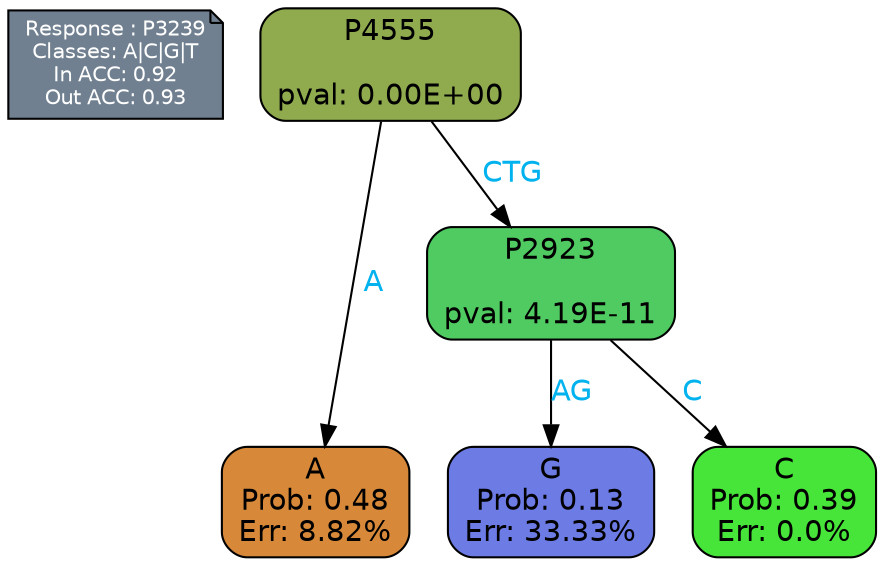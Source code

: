 digraph Tree {
node [shape=box, style="filled, rounded", color="black", fontname=helvetica] ;
graph [ranksep=equally, splines=polylines, bgcolor=transparent, dpi=600] ;
edge [fontname=helvetica] ;
LEGEND [label="Response : P3239
Classes: A|C|G|T
In ACC: 0.92
Out ACC: 0.93
",shape=note,align=left,style=filled,fillcolor="slategray",fontcolor="white",fontsize=10];1 [label="P4555

pval: 0.00E+00", fillcolor="#90ab4e"] ;
2 [label="A
Prob: 0.48
Err: 8.82%", fillcolor="#d78939"] ;
3 [label="P2923

pval: 4.19E-11", fillcolor="#50cb62"] ;
4 [label="G
Prob: 0.13
Err: 33.33%", fillcolor="#6d7be5"] ;
5 [label="C
Prob: 0.39
Err: 0.0%", fillcolor="#47e539"] ;
1 -> 2 [label="A",fontcolor=deepskyblue2] ;
1 -> 3 [label="CTG",fontcolor=deepskyblue2] ;
3 -> 4 [label="AG",fontcolor=deepskyblue2] ;
3 -> 5 [label="C",fontcolor=deepskyblue2] ;
{rank = same; 2;4;5;}{rank = same; LEGEND;1;}}